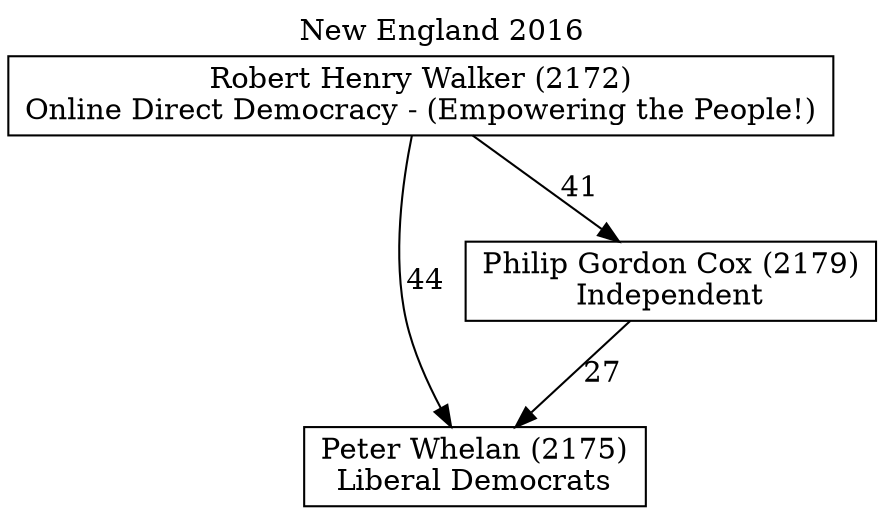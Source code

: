 // House preference flow
digraph "Peter Whelan (2175)_New England_2016" {
	graph [label="New England 2016" labelloc=t mclimit=10]
	node [shape=box]
	"Peter Whelan (2175)" [label="Peter Whelan (2175)
Liberal Democrats"]
	"Philip Gordon Cox (2179)" [label="Philip Gordon Cox (2179)
Independent"]
	"Robert Henry Walker (2172)" [label="Robert Henry Walker (2172)
Online Direct Democracy - (Empowering the People!)"]
	"Philip Gordon Cox (2179)" -> "Peter Whelan (2175)" [label=27]
	"Robert Henry Walker (2172)" -> "Philip Gordon Cox (2179)" [label=41]
	"Robert Henry Walker (2172)" -> "Peter Whelan (2175)" [label=44]
}
